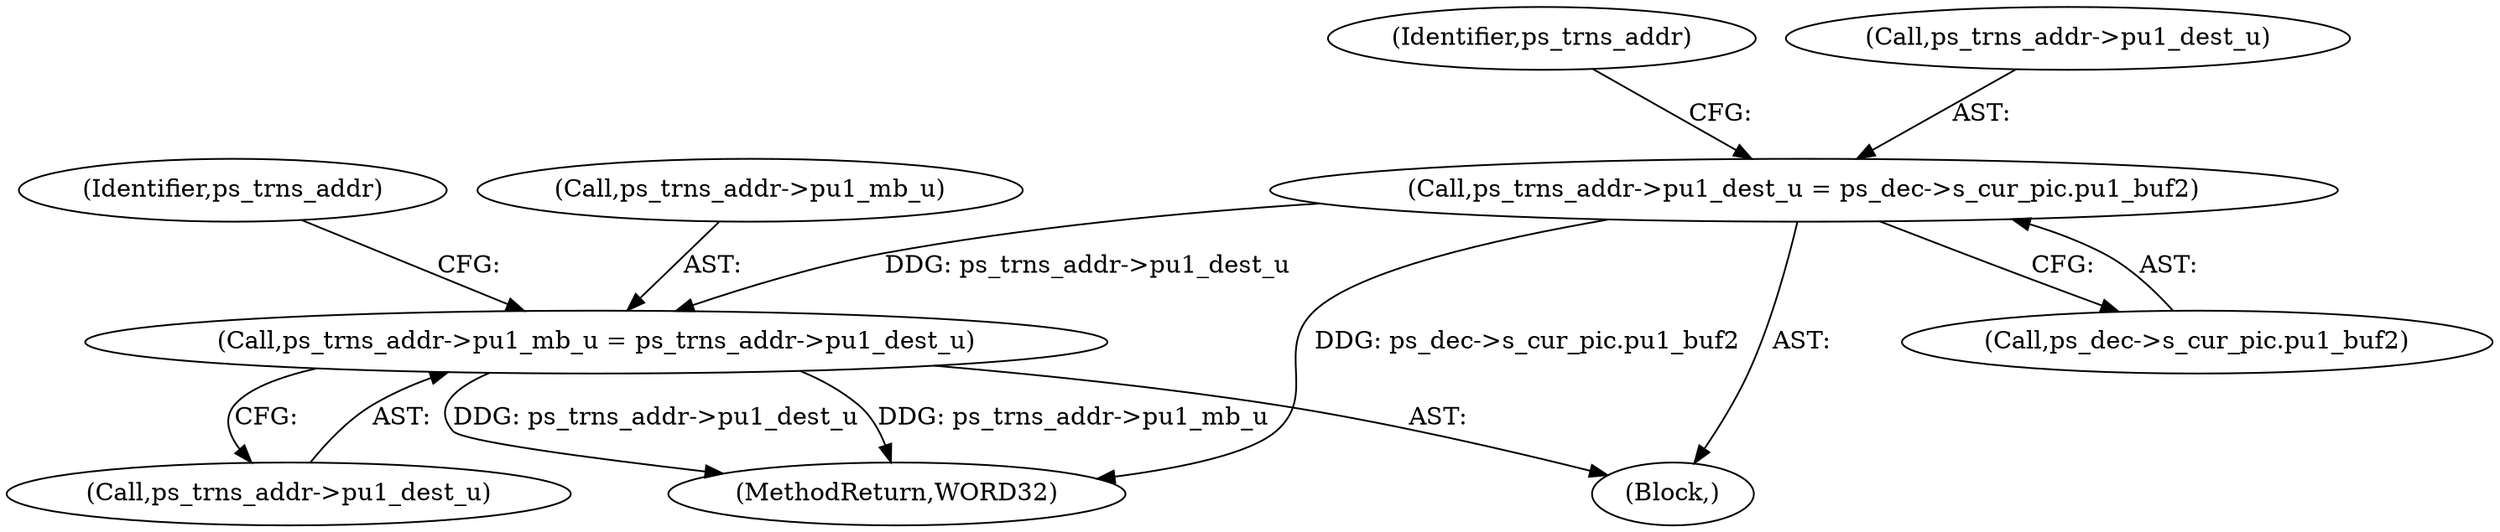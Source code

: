 digraph "0_Android_a78887bcffbc2995cf9ed72e0697acf560875e9e_2@pointer" {
"1002150" [label="(Call,ps_trns_addr->pu1_dest_u = ps_dec->s_cur_pic.pu1_buf2)"];
"1002175" [label="(Call,ps_trns_addr->pu1_mb_u = ps_trns_addr->pu1_dest_u)"];
"1002175" [label="(Call,ps_trns_addr->pu1_mb_u = ps_trns_addr->pu1_dest_u)"];
"1002184" [label="(Identifier,ps_trns_addr)"];
"1002150" [label="(Call,ps_trns_addr->pu1_dest_u = ps_dec->s_cur_pic.pu1_buf2)"];
"1002179" [label="(Call,ps_trns_addr->pu1_dest_u)"];
"1002161" [label="(Identifier,ps_trns_addr)"];
"1002154" [label="(Call,ps_dec->s_cur_pic.pu1_buf2)"];
"1002176" [label="(Call,ps_trns_addr->pu1_mb_u)"];
"1002151" [label="(Call,ps_trns_addr->pu1_dest_u)"];
"1002570" [label="(MethodReturn,WORD32)"];
"1002093" [label="(Block,)"];
"1002150" -> "1002093"  [label="AST: "];
"1002150" -> "1002154"  [label="CFG: "];
"1002151" -> "1002150"  [label="AST: "];
"1002154" -> "1002150"  [label="AST: "];
"1002161" -> "1002150"  [label="CFG: "];
"1002150" -> "1002570"  [label="DDG: ps_dec->s_cur_pic.pu1_buf2"];
"1002150" -> "1002175"  [label="DDG: ps_trns_addr->pu1_dest_u"];
"1002175" -> "1002093"  [label="AST: "];
"1002175" -> "1002179"  [label="CFG: "];
"1002176" -> "1002175"  [label="AST: "];
"1002179" -> "1002175"  [label="AST: "];
"1002184" -> "1002175"  [label="CFG: "];
"1002175" -> "1002570"  [label="DDG: ps_trns_addr->pu1_dest_u"];
"1002175" -> "1002570"  [label="DDG: ps_trns_addr->pu1_mb_u"];
}
